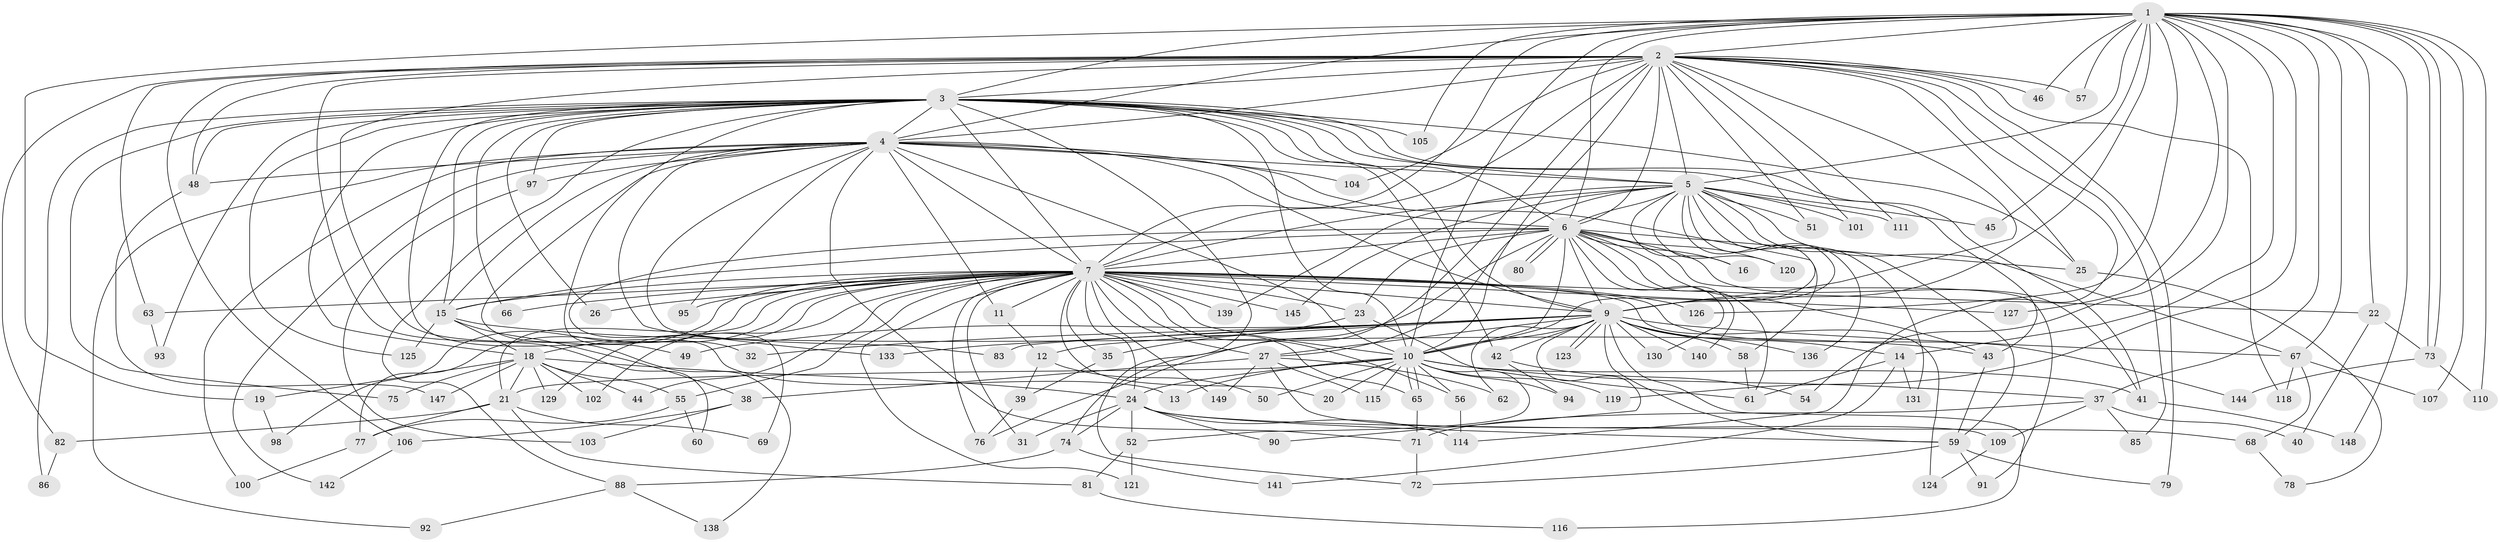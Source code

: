 // Generated by graph-tools (version 1.1) at 2025/23/03/03/25 07:23:37]
// undirected, 120 vertices, 280 edges
graph export_dot {
graph [start="1"]
  node [color=gray90,style=filled];
  1 [super="+28"];
  2 [super="+30"];
  3 [super="+33"];
  4 [super="+34"];
  5 [super="+17"];
  6 [super="+87"];
  7 [super="+8"];
  9 [super="+122"];
  10 [super="+112"];
  11;
  12;
  13;
  14 [super="+132"];
  15 [super="+36"];
  16;
  18 [super="+135"];
  19;
  20;
  21 [super="+53"];
  22;
  23;
  24 [super="+64"];
  25;
  26;
  27 [super="+29"];
  31;
  32;
  35;
  37;
  38;
  39;
  40;
  41 [super="+143"];
  42;
  43 [super="+47"];
  44;
  45;
  46;
  48 [super="+84"];
  49;
  50;
  51;
  52;
  54;
  55 [super="+137"];
  56;
  57;
  58;
  59 [super="+146"];
  60;
  61 [super="+70"];
  62;
  63;
  65 [super="+89"];
  66;
  67 [super="+117"];
  68 [super="+96"];
  69;
  71 [super="+113"];
  72 [super="+108"];
  73 [super="+99"];
  74;
  75;
  76 [super="+128"];
  77;
  78;
  79;
  80;
  81;
  82;
  83;
  85;
  86;
  88;
  90;
  91;
  92;
  93;
  94;
  95;
  97;
  98;
  100;
  101;
  102;
  103;
  104;
  105;
  106;
  107;
  109;
  110;
  111;
  114 [super="+134"];
  115;
  116;
  118;
  119;
  120;
  121;
  123;
  124;
  125;
  126;
  127;
  129;
  130;
  131;
  133;
  136;
  138;
  139;
  140;
  141;
  142;
  144;
  145;
  147;
  148;
  149;
  1 -- 2;
  1 -- 3;
  1 -- 4;
  1 -- 5;
  1 -- 6 [weight=2];
  1 -- 7 [weight=2];
  1 -- 9;
  1 -- 10;
  1 -- 14;
  1 -- 19;
  1 -- 22;
  1 -- 37;
  1 -- 45;
  1 -- 57;
  1 -- 67;
  1 -- 73;
  1 -- 73;
  1 -- 107;
  1 -- 110;
  1 -- 119;
  1 -- 126;
  1 -- 127;
  1 -- 148;
  1 -- 54;
  1 -- 105;
  1 -- 46;
  2 -- 3;
  2 -- 4;
  2 -- 5;
  2 -- 6;
  2 -- 7 [weight=2];
  2 -- 9;
  2 -- 10;
  2 -- 46;
  2 -- 51;
  2 -- 57;
  2 -- 60;
  2 -- 63;
  2 -- 74;
  2 -- 79;
  2 -- 82;
  2 -- 101;
  2 -- 104;
  2 -- 106;
  2 -- 111;
  2 -- 114;
  2 -- 118;
  2 -- 138;
  2 -- 25;
  2 -- 85;
  2 -- 48;
  3 -- 4 [weight=2];
  3 -- 5;
  3 -- 6;
  3 -- 7 [weight=2];
  3 -- 9 [weight=2];
  3 -- 10;
  3 -- 25;
  3 -- 26;
  3 -- 32;
  3 -- 41;
  3 -- 42;
  3 -- 43;
  3 -- 48;
  3 -- 49;
  3 -- 66;
  3 -- 75;
  3 -- 86;
  3 -- 88;
  3 -- 93;
  3 -- 97;
  3 -- 105;
  3 -- 125;
  3 -- 15;
  3 -- 72;
  3 -- 18;
  4 -- 5;
  4 -- 6;
  4 -- 7 [weight=2];
  4 -- 9;
  4 -- 10;
  4 -- 11;
  4 -- 13;
  4 -- 15;
  4 -- 48;
  4 -- 58;
  4 -- 71;
  4 -- 92;
  4 -- 95;
  4 -- 97;
  4 -- 100;
  4 -- 104;
  4 -- 133;
  4 -- 142;
  4 -- 83;
  5 -- 6;
  5 -- 7 [weight=2];
  5 -- 9;
  5 -- 10;
  5 -- 16;
  5 -- 45;
  5 -- 51;
  5 -- 111;
  5 -- 120;
  5 -- 131;
  5 -- 136;
  5 -- 139;
  5 -- 145;
  5 -- 27;
  5 -- 59;
  5 -- 101;
  5 -- 67;
  6 -- 7 [weight=2];
  6 -- 9 [weight=2];
  6 -- 10;
  6 -- 15;
  6 -- 16;
  6 -- 23;
  6 -- 25;
  6 -- 41;
  6 -- 69;
  6 -- 80;
  6 -- 80;
  6 -- 91;
  6 -- 120;
  6 -- 140;
  6 -- 130;
  6 -- 76;
  6 -- 43;
  6 -- 61;
  7 -- 9 [weight=2];
  7 -- 10 [weight=2];
  7 -- 11;
  7 -- 20;
  7 -- 21;
  7 -- 22;
  7 -- 23;
  7 -- 24;
  7 -- 26;
  7 -- 27;
  7 -- 31;
  7 -- 44;
  7 -- 56;
  7 -- 63;
  7 -- 66;
  7 -- 76;
  7 -- 77;
  7 -- 95;
  7 -- 102;
  7 -- 121;
  7 -- 124;
  7 -- 126;
  7 -- 127;
  7 -- 139;
  7 -- 144;
  7 -- 149;
  7 -- 129;
  7 -- 98;
  7 -- 35;
  7 -- 145;
  7 -- 18;
  7 -- 55;
  7 -- 15;
  7 -- 65;
  9 -- 10;
  9 -- 12;
  9 -- 14;
  9 -- 27;
  9 -- 32;
  9 -- 42;
  9 -- 49;
  9 -- 58;
  9 -- 59;
  9 -- 62;
  9 -- 67;
  9 -- 83;
  9 -- 90;
  9 -- 116;
  9 -- 123;
  9 -- 123;
  9 -- 130;
  9 -- 133;
  9 -- 136;
  9 -- 140;
  10 -- 13;
  10 -- 20;
  10 -- 37;
  10 -- 50;
  10 -- 52;
  10 -- 56;
  10 -- 65;
  10 -- 65;
  10 -- 94;
  10 -- 115;
  10 -- 119;
  10 -- 41;
  10 -- 21;
  10 -- 24;
  11 -- 12;
  12 -- 39;
  12 -- 50;
  14 -- 131;
  14 -- 61;
  14 -- 141;
  15 -- 18;
  15 -- 38;
  15 -- 43;
  15 -- 125;
  18 -- 19;
  18 -- 21;
  18 -- 24;
  18 -- 44;
  18 -- 55;
  18 -- 75;
  18 -- 102;
  18 -- 129;
  18 -- 147;
  19 -- 98;
  21 -- 69;
  21 -- 77;
  21 -- 82;
  21 -- 81;
  22 -- 40;
  22 -- 73;
  23 -- 35;
  23 -- 61;
  24 -- 31;
  24 -- 52;
  24 -- 90;
  24 -- 68 [weight=2];
  24 -- 74;
  24 -- 59;
  24 -- 114;
  25 -- 78;
  27 -- 109;
  27 -- 115;
  27 -- 149;
  27 -- 38;
  27 -- 62;
  35 -- 39;
  37 -- 40;
  37 -- 71;
  37 -- 85;
  37 -- 109;
  38 -- 103;
  38 -- 106;
  39 -- 76;
  41 -- 148;
  42 -- 54;
  42 -- 94;
  43 -- 59;
  48 -- 147;
  52 -- 81;
  52 -- 121;
  55 -- 60;
  55 -- 77;
  56 -- 114;
  58 -- 61;
  59 -- 72;
  59 -- 79;
  59 -- 91;
  63 -- 93;
  65 -- 71;
  67 -- 68;
  67 -- 107;
  67 -- 118;
  68 -- 78;
  71 -- 72;
  73 -- 110;
  73 -- 144;
  74 -- 88;
  74 -- 141;
  77 -- 100;
  81 -- 116;
  82 -- 86;
  88 -- 92;
  88 -- 138;
  97 -- 103;
  106 -- 142;
  109 -- 124;
}
